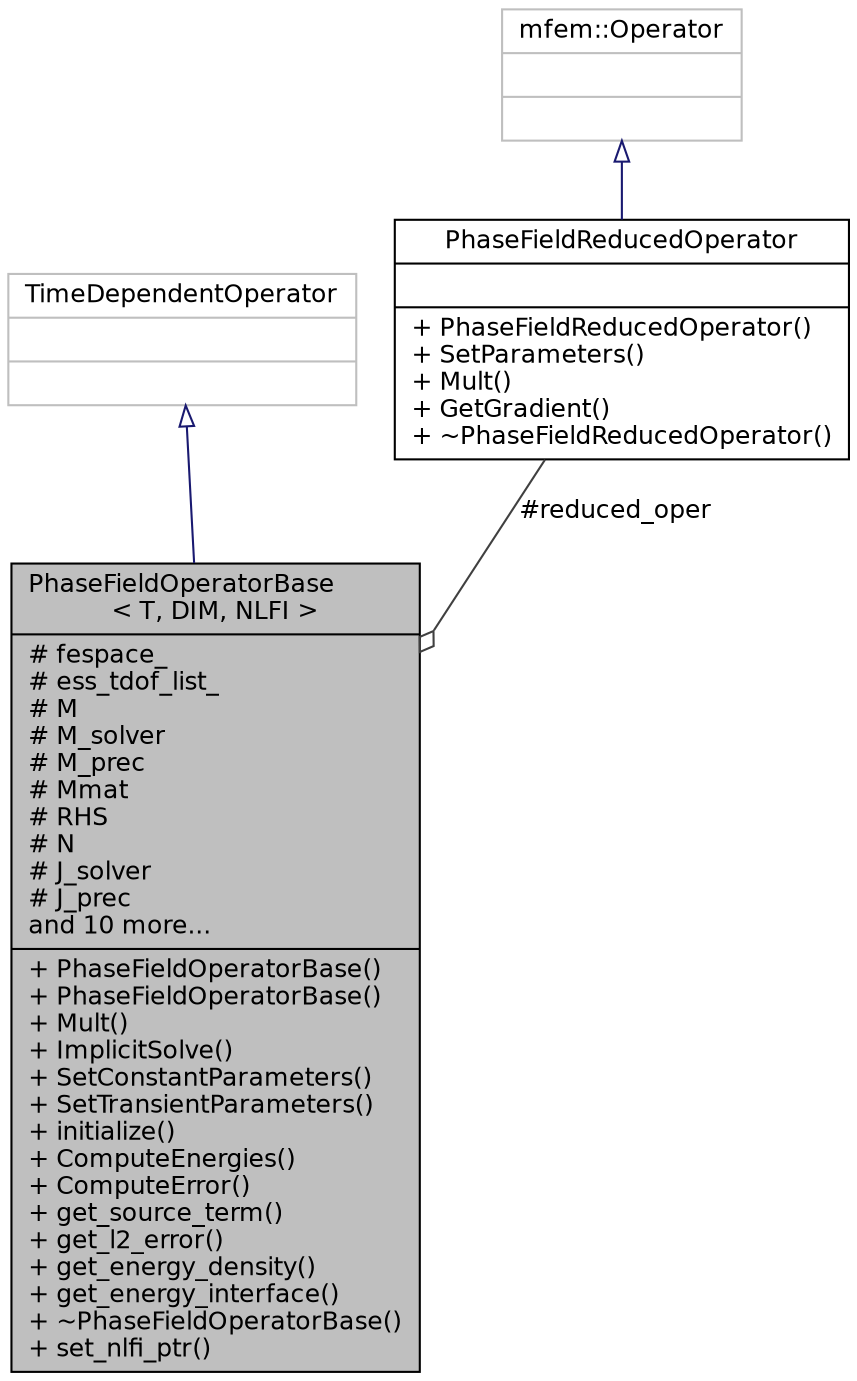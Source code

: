 digraph "PhaseFieldOperatorBase&lt; T, DIM, NLFI &gt;"
{
  bgcolor="transparent";
  edge [fontname="Helvetica",fontsize="12",labelfontname="Helvetica",labelfontsize="12"];
  node [fontname="Helvetica",fontsize="12",shape=record];
  Node5 [label="{PhaseFieldOperatorBase\l\< T, DIM, NLFI \>\n|# fespace_\l# ess_tdof_list_\l# M\l# M_solver\l# M_prec\l# Mmat\l# RHS\l# N\l# J_solver\l# J_prec\land 10 more...\l|+ PhaseFieldOperatorBase()\l+ PhaseFieldOperatorBase()\l+ Mult()\l+ ImplicitSolve()\l+ SetConstantParameters()\l+ SetTransientParameters()\l+ initialize()\l+ ComputeEnergies()\l+ ComputeError()\l+ get_source_term()\l+ get_l2_error()\l+ get_energy_density()\l+ get_energy_interface()\l+ ~PhaseFieldOperatorBase()\l+ set_nlfi_ptr()\l}",height=0.2,width=0.4,color="black", fillcolor="grey75", style="filled", fontcolor="black"];
  Node6 -> Node5 [dir="back",color="midnightblue",fontsize="12",style="solid",arrowtail="onormal"];
  Node6 [label="{TimeDependentOperator\n||}",height=0.2,width=0.4,color="grey75"];
  Node7 -> Node5 [color="grey25",fontsize="12",style="solid",label=" #reduced_oper" ,arrowhead="odiamond"];
  Node7 [label="{PhaseFieldReducedOperator\n||+ PhaseFieldReducedOperator()\l+ SetParameters()\l+ Mult()\l+ GetGradient()\l+ ~PhaseFieldReducedOperator()\l}",height=0.2,width=0.4,color="black",URL="$classPhaseFieldReducedOperator.html"];
  Node8 -> Node7 [dir="back",color="midnightblue",fontsize="12",style="solid",arrowtail="onormal"];
  Node8 [label="{mfem::Operator\n||}",height=0.2,width=0.4,color="grey75"];
}
